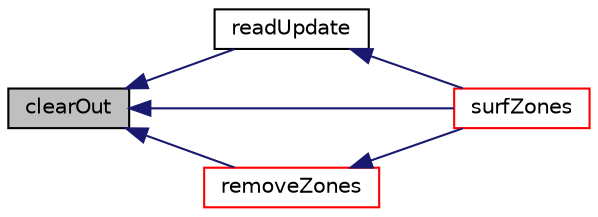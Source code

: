 digraph "clearOut"
{
  bgcolor="transparent";
  edge [fontname="Helvetica",fontsize="10",labelfontname="Helvetica",labelfontsize="10"];
  node [fontname="Helvetica",fontsize="10",shape=record];
  rankdir="LR";
  Node1 [label="clearOut",height=0.2,width=0.4,color="black", fillcolor="grey75", style="filled", fontcolor="black"];
  Node1 -> Node2 [dir="back",color="midnightblue",fontsize="10",style="solid",fontname="Helvetica"];
  Node2 [label="readUpdate",height=0.2,width=0.4,color="black",URL="$a02579.html#a6436833d758fa188b4d917096c7cea3f",tooltip="Update the mesh based on the mesh files saved in. "];
  Node2 -> Node3 [dir="back",color="midnightblue",fontsize="10",style="solid",fontname="Helvetica"];
  Node3 [label="surfZones",height=0.2,width=0.4,color="red",URL="$a02579.html#aef9df095e77cb940ecee0f94f7c7c905",tooltip="Return surface zones. "];
  Node1 -> Node4 [dir="back",color="midnightblue",fontsize="10",style="solid",fontname="Helvetica"];
  Node4 [label="removeZones",height=0.2,width=0.4,color="red",URL="$a02579.html#af19fadba5abdc3bc385ffccdd2805e18",tooltip="Update the mesh corresponding to given map. "];
  Node4 -> Node3 [dir="back",color="midnightblue",fontsize="10",style="solid",fontname="Helvetica"];
  Node1 -> Node3 [dir="back",color="midnightblue",fontsize="10",style="solid",fontname="Helvetica"];
}
